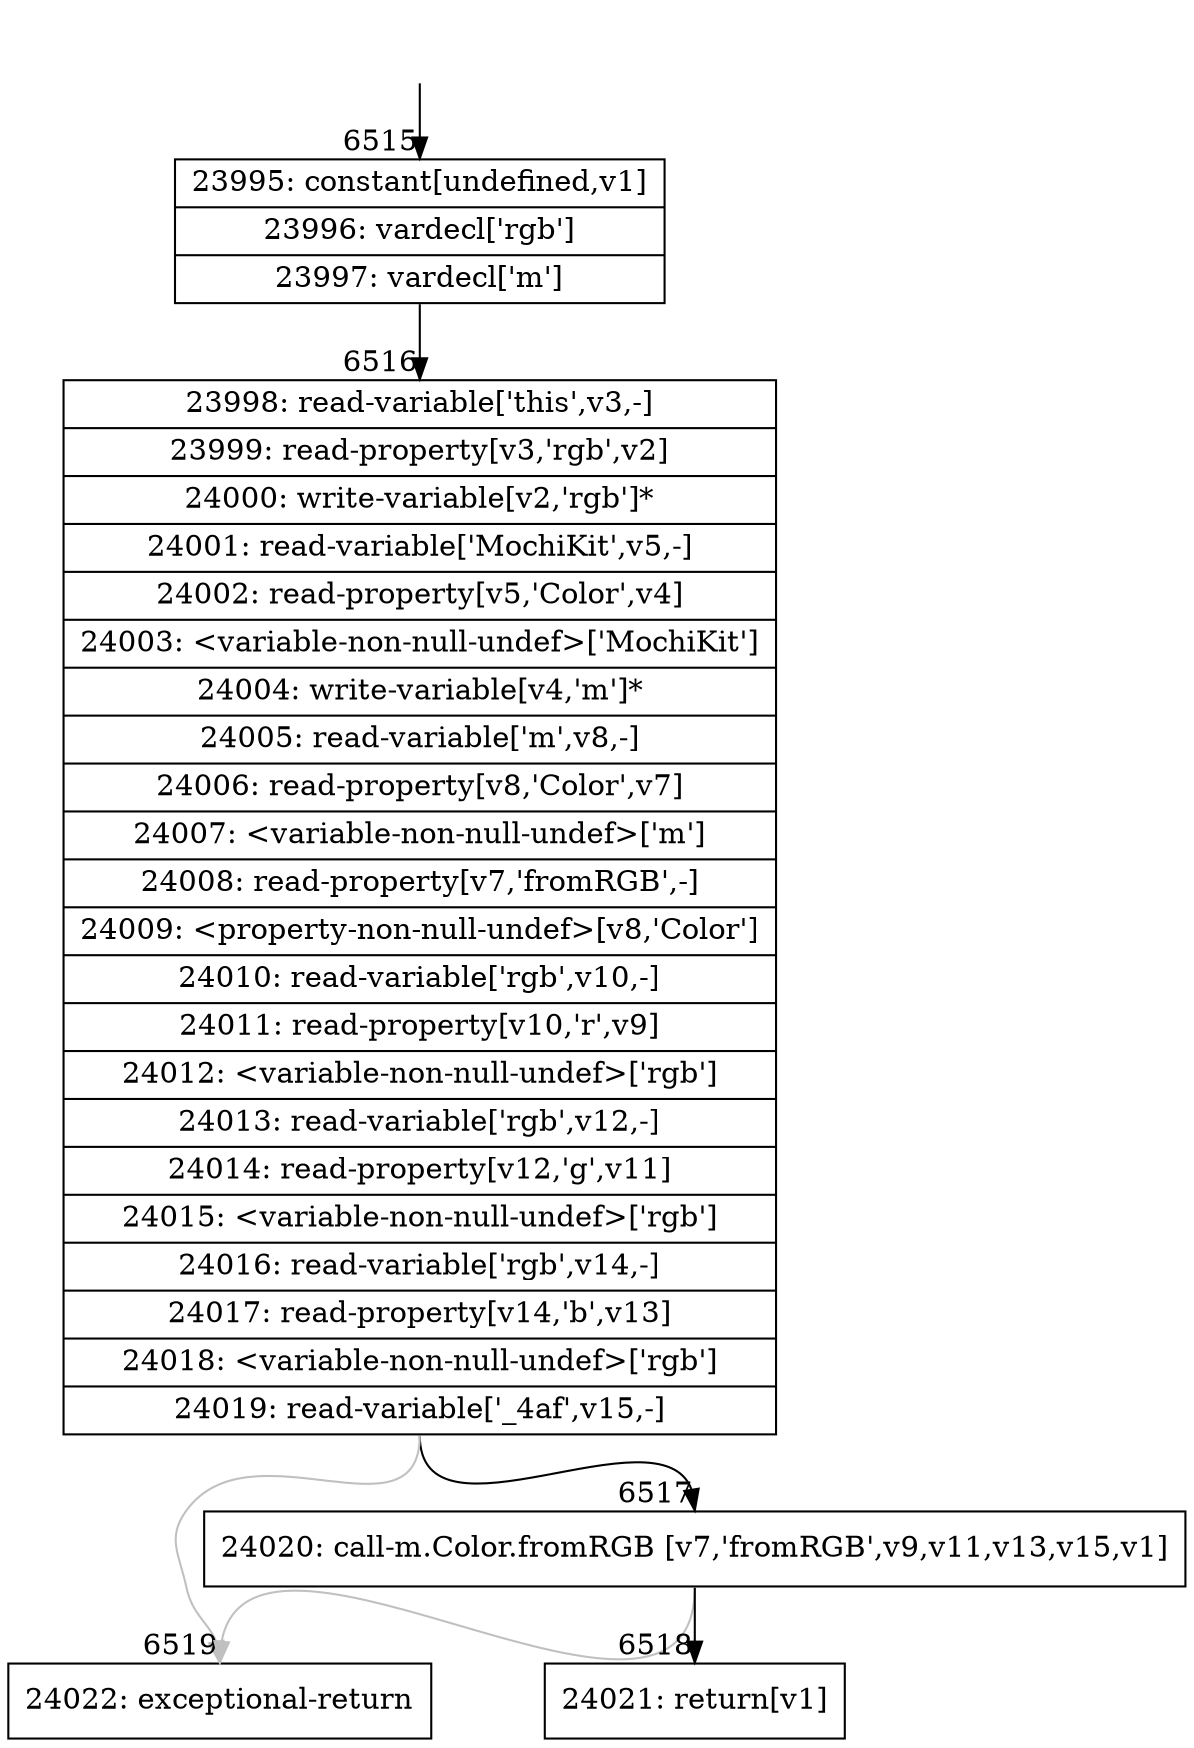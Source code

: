 digraph {
rankdir="TD"
BB_entry434[shape=none,label=""];
BB_entry434 -> BB6515 [tailport=s, headport=n, headlabel="    6515"]
BB6515 [shape=record label="{23995: constant[undefined,v1]|23996: vardecl['rgb']|23997: vardecl['m']}" ] 
BB6515 -> BB6516 [tailport=s, headport=n, headlabel="      6516"]
BB6516 [shape=record label="{23998: read-variable['this',v3,-]|23999: read-property[v3,'rgb',v2]|24000: write-variable[v2,'rgb']*|24001: read-variable['MochiKit',v5,-]|24002: read-property[v5,'Color',v4]|24003: \<variable-non-null-undef\>['MochiKit']|24004: write-variable[v4,'m']*|24005: read-variable['m',v8,-]|24006: read-property[v8,'Color',v7]|24007: \<variable-non-null-undef\>['m']|24008: read-property[v7,'fromRGB',-]|24009: \<property-non-null-undef\>[v8,'Color']|24010: read-variable['rgb',v10,-]|24011: read-property[v10,'r',v9]|24012: \<variable-non-null-undef\>['rgb']|24013: read-variable['rgb',v12,-]|24014: read-property[v12,'g',v11]|24015: \<variable-non-null-undef\>['rgb']|24016: read-variable['rgb',v14,-]|24017: read-property[v14,'b',v13]|24018: \<variable-non-null-undef\>['rgb']|24019: read-variable['_4af',v15,-]}" ] 
BB6516 -> BB6517 [tailport=s, headport=n, headlabel="      6517"]
BB6516 -> BB6519 [tailport=s, headport=n, color=gray, headlabel="      6519"]
BB6517 [shape=record label="{24020: call-m.Color.fromRGB [v7,'fromRGB',v9,v11,v13,v15,v1]}" ] 
BB6517 -> BB6518 [tailport=s, headport=n, headlabel="      6518"]
BB6517 -> BB6519 [tailport=s, headport=n, color=gray]
BB6518 [shape=record label="{24021: return[v1]}" ] 
BB6519 [shape=record label="{24022: exceptional-return}" ] 
//#$~ 4602
}
